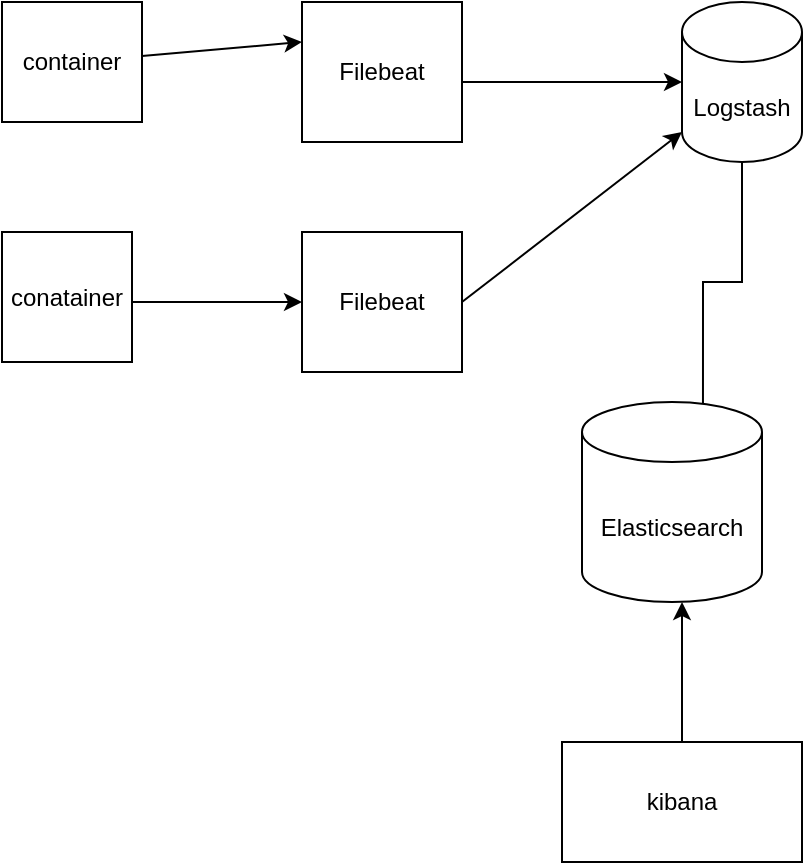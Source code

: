 <mxfile version="15.3.0" type="device" pages="2"><diagram id="Nzf4jiWq0urG9saRgb-S" name="Page-1"><mxGraphModel dx="1422" dy="801" grid="1" gridSize="10" guides="1" tooltips="1" connect="1" arrows="1" fold="1" page="1" pageScale="1" pageWidth="850" pageHeight="1100" math="0" shadow="0"><root><mxCell id="0"/><mxCell id="1" parent="0"/><mxCell id="9WG8qaH7NNK3f7_dqasy-1" value="container" style="rounded=0;whiteSpace=wrap;html=1;" vertex="1" parent="1"><mxGeometry x="170" y="160" width="70" height="60" as="geometry"/></mxCell><mxCell id="9WG8qaH7NNK3f7_dqasy-3" value="Filebeat" style="rounded=0;whiteSpace=wrap;html=1;" vertex="1" parent="1"><mxGeometry x="320" y="160" width="80" height="70" as="geometry"/></mxCell><mxCell id="9WG8qaH7NNK3f7_dqasy-8" style="edgeStyle=orthogonalEdgeStyle;rounded=0;orthogonalLoop=1;jettySize=auto;html=1;entryX=0.672;entryY=0.172;entryDx=0;entryDy=0;entryPerimeter=0;" edge="1" parent="1" source="9WG8qaH7NNK3f7_dqasy-4" target="9WG8qaH7NNK3f7_dqasy-5"><mxGeometry relative="1" as="geometry"/></mxCell><mxCell id="9WG8qaH7NNK3f7_dqasy-4" value="Logstash" style="shape=cylinder3;whiteSpace=wrap;html=1;boundedLbl=1;backgroundOutline=1;size=15;" vertex="1" parent="1"><mxGeometry x="510" y="160" width="60" height="80" as="geometry"/></mxCell><mxCell id="9WG8qaH7NNK3f7_dqasy-5" value="Elasticsearch" style="shape=cylinder3;whiteSpace=wrap;html=1;boundedLbl=1;backgroundOutline=1;size=15;" vertex="1" parent="1"><mxGeometry x="460" y="360" width="90" height="100" as="geometry"/></mxCell><mxCell id="9WG8qaH7NNK3f7_dqasy-6" value="" style="endArrow=classic;html=1;" edge="1" parent="1"><mxGeometry width="50" height="50" relative="1" as="geometry"><mxPoint x="400" y="200" as="sourcePoint"/><mxPoint x="510" y="200" as="targetPoint"/></mxGeometry></mxCell><mxCell id="9WG8qaH7NNK3f7_dqasy-9" value="" style="endArrow=classic;html=1;" edge="1" parent="1" source="9WG8qaH7NNK3f7_dqasy-1"><mxGeometry width="50" height="50" relative="1" as="geometry"><mxPoint x="270" y="230" as="sourcePoint"/><mxPoint x="320" y="180" as="targetPoint"/></mxGeometry></mxCell><mxCell id="9WG8qaH7NNK3f7_dqasy-10" value="conatainer" style="whiteSpace=wrap;html=1;aspect=fixed;" vertex="1" parent="1"><mxGeometry x="170" y="275" width="65" height="65" as="geometry"/></mxCell><mxCell id="9WG8qaH7NNK3f7_dqasy-11" value="Filebeat" style="rounded=0;whiteSpace=wrap;html=1;" vertex="1" parent="1"><mxGeometry x="320" y="275" width="80" height="70" as="geometry"/></mxCell><mxCell id="9WG8qaH7NNK3f7_dqasy-12" value="" style="endArrow=classic;html=1;entryX=0;entryY=0.5;entryDx=0;entryDy=0;" edge="1" parent="1" target="9WG8qaH7NNK3f7_dqasy-11"><mxGeometry width="50" height="50" relative="1" as="geometry"><mxPoint x="235" y="310" as="sourcePoint"/><mxPoint x="285" y="260" as="targetPoint"/></mxGeometry></mxCell><mxCell id="9WG8qaH7NNK3f7_dqasy-13" value="" style="endArrow=classic;html=1;entryX=0;entryY=1;entryDx=0;entryDy=-15;entryPerimeter=0;" edge="1" parent="1" target="9WG8qaH7NNK3f7_dqasy-4"><mxGeometry width="50" height="50" relative="1" as="geometry"><mxPoint x="400" y="310" as="sourcePoint"/><mxPoint x="450" y="260" as="targetPoint"/></mxGeometry></mxCell><mxCell id="9WG8qaH7NNK3f7_dqasy-14" value="kibana" style="rounded=0;whiteSpace=wrap;html=1;" vertex="1" parent="1"><mxGeometry x="450" y="530" width="120" height="60" as="geometry"/></mxCell><mxCell id="9WG8qaH7NNK3f7_dqasy-15" value="" style="endArrow=classic;html=1;" edge="1" parent="1" source="9WG8qaH7NNK3f7_dqasy-14"><mxGeometry width="50" height="50" relative="1" as="geometry"><mxPoint x="460" y="510" as="sourcePoint"/><mxPoint x="510" y="460" as="targetPoint"/></mxGeometry></mxCell></root></mxGraphModel></diagram><diagram id="s2JHpep0vEGPamSIel5p" name="Page-2"><mxGraphModel dx="1422" dy="801" grid="1" gridSize="10" guides="1" tooltips="1" connect="1" arrows="1" fold="1" page="1" pageScale="1" pageWidth="850" pageHeight="1100" math="0" shadow="0"><root><mxCell id="hiCMtcfbpgmY4lmP4wm--0"/><mxCell id="hiCMtcfbpgmY4lmP4wm--1" parent="hiCMtcfbpgmY4lmP4wm--0"/><mxCell id="hiCMtcfbpgmY4lmP4wm--2" value="container" style="rounded=0;whiteSpace=wrap;html=1;" vertex="1" parent="hiCMtcfbpgmY4lmP4wm--1"><mxGeometry x="170" y="160" width="70" height="60" as="geometry"/></mxCell><mxCell id="hiCMtcfbpgmY4lmP4wm--4" style="edgeStyle=orthogonalEdgeStyle;rounded=0;orthogonalLoop=1;jettySize=auto;html=1;entryX=0.672;entryY=0.172;entryDx=0;entryDy=0;entryPerimeter=0;" edge="1" parent="hiCMtcfbpgmY4lmP4wm--1" source="hiCMtcfbpgmY4lmP4wm--5" target="hiCMtcfbpgmY4lmP4wm--6"><mxGeometry relative="1" as="geometry"/></mxCell><mxCell id="hiCMtcfbpgmY4lmP4wm--5" value="Fluentd" style="shape=cylinder3;whiteSpace=wrap;html=1;boundedLbl=1;backgroundOutline=1;size=15;" vertex="1" parent="hiCMtcfbpgmY4lmP4wm--1"><mxGeometry x="510" y="160" width="60" height="80" as="geometry"/></mxCell><mxCell id="hiCMtcfbpgmY4lmP4wm--6" value="Elasticsearch" style="shape=cylinder3;whiteSpace=wrap;html=1;boundedLbl=1;backgroundOutline=1;size=15;" vertex="1" parent="hiCMtcfbpgmY4lmP4wm--1"><mxGeometry x="460" y="360" width="90" height="100" as="geometry"/></mxCell><mxCell id="hiCMtcfbpgmY4lmP4wm--8" value="" style="endArrow=classic;html=1;entryX=0;entryY=0.5;entryDx=0;entryDy=0;entryPerimeter=0;" edge="1" parent="hiCMtcfbpgmY4lmP4wm--1" source="hiCMtcfbpgmY4lmP4wm--2" target="hiCMtcfbpgmY4lmP4wm--5"><mxGeometry width="50" height="50" relative="1" as="geometry"><mxPoint x="270" y="230" as="sourcePoint"/><mxPoint x="320" y="180" as="targetPoint"/></mxGeometry></mxCell><mxCell id="hiCMtcfbpgmY4lmP4wm--9" value="conatainer" style="whiteSpace=wrap;html=1;aspect=fixed;" vertex="1" parent="hiCMtcfbpgmY4lmP4wm--1"><mxGeometry x="170" y="275" width="65" height="65" as="geometry"/></mxCell><mxCell id="hiCMtcfbpgmY4lmP4wm--11" value="" style="endArrow=classic;html=1;entryX=0;entryY=0.5;entryDx=0;entryDy=0;" edge="1" parent="hiCMtcfbpgmY4lmP4wm--1"><mxGeometry width="50" height="50" relative="1" as="geometry"><mxPoint x="240" y="320" as="sourcePoint"/><mxPoint x="510" y="210" as="targetPoint"/></mxGeometry></mxCell><mxCell id="hiCMtcfbpgmY4lmP4wm--13" value="kibana" style="rounded=0;whiteSpace=wrap;html=1;" vertex="1" parent="hiCMtcfbpgmY4lmP4wm--1"><mxGeometry x="450" y="530" width="120" height="60" as="geometry"/></mxCell><mxCell id="hiCMtcfbpgmY4lmP4wm--14" value="" style="endArrow=classic;html=1;" edge="1" parent="hiCMtcfbpgmY4lmP4wm--1" source="hiCMtcfbpgmY4lmP4wm--13"><mxGeometry width="50" height="50" relative="1" as="geometry"><mxPoint x="460" y="510" as="sourcePoint"/><mxPoint x="510" y="460" as="targetPoint"/></mxGeometry></mxCell></root></mxGraphModel></diagram></mxfile>
